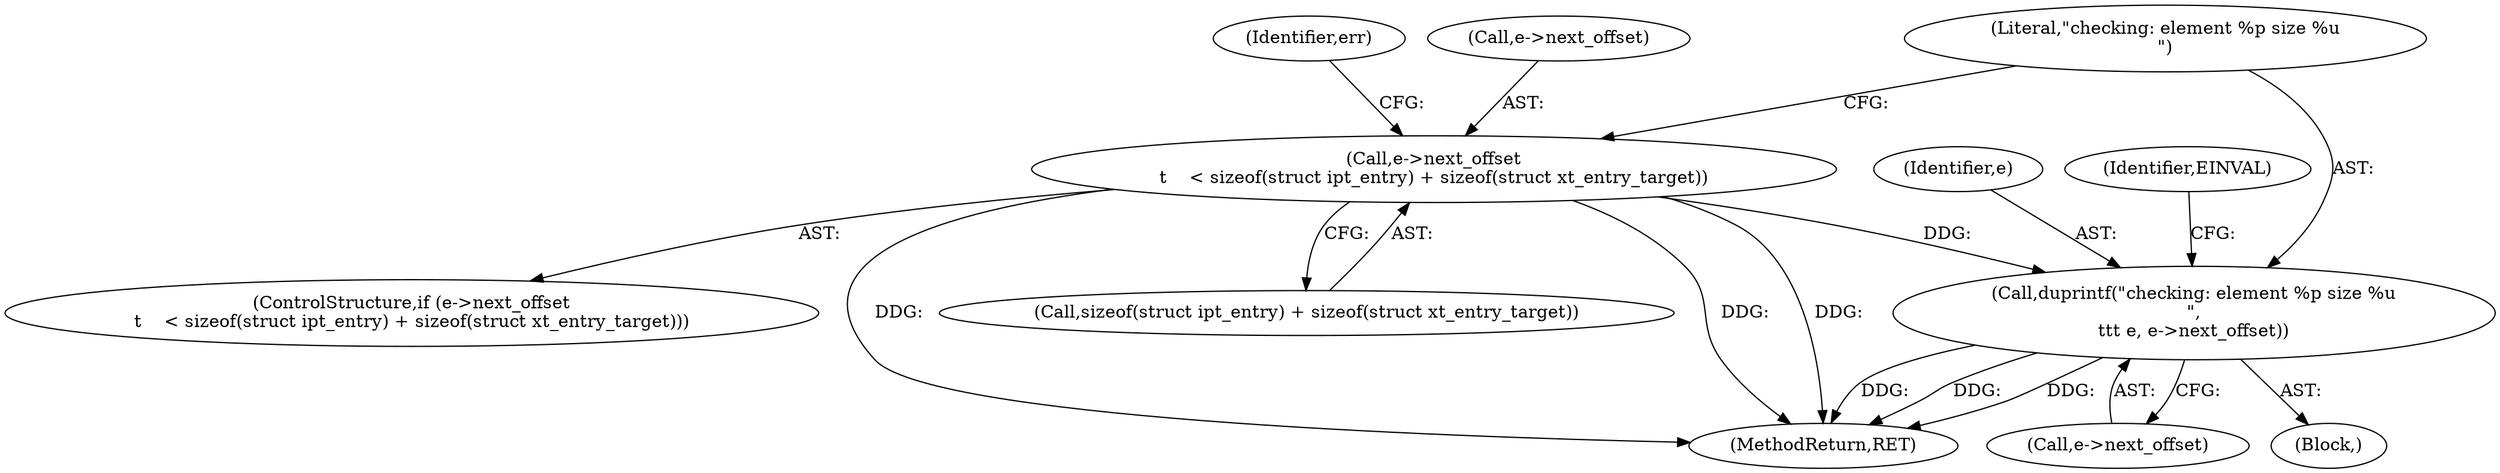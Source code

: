 digraph "0_linux_6e94e0cfb0887e4013b3b930fa6ab1fe6bb6ba91_2@API" {
"1000121" [label="(Call,e->next_offset\n\t    < sizeof(struct ipt_entry) + sizeof(struct xt_entry_target))"];
"1000131" [label="(Call,duprintf(\"checking: element %p size %u\n\",\n\t\t\t e, e->next_offset))"];
"1000133" [label="(Identifier,e)"];
"1000134" [label="(Call,e->next_offset)"];
"1000141" [label="(Identifier,err)"];
"1000223" [label="(MethodReturn,RET)"];
"1000122" [label="(Call,e->next_offset)"];
"1000130" [label="(Block,)"];
"1000121" [label="(Call,e->next_offset\n\t    < sizeof(struct ipt_entry) + sizeof(struct xt_entry_target))"];
"1000125" [label="(Call,sizeof(struct ipt_entry) + sizeof(struct xt_entry_target))"];
"1000132" [label="(Literal,\"checking: element %p size %u\n\")"];
"1000139" [label="(Identifier,EINVAL)"];
"1000120" [label="(ControlStructure,if (e->next_offset\n\t    < sizeof(struct ipt_entry) + sizeof(struct xt_entry_target)))"];
"1000131" [label="(Call,duprintf(\"checking: element %p size %u\n\",\n\t\t\t e, e->next_offset))"];
"1000121" -> "1000120"  [label="AST: "];
"1000121" -> "1000125"  [label="CFG: "];
"1000122" -> "1000121"  [label="AST: "];
"1000125" -> "1000121"  [label="AST: "];
"1000132" -> "1000121"  [label="CFG: "];
"1000141" -> "1000121"  [label="CFG: "];
"1000121" -> "1000223"  [label="DDG: "];
"1000121" -> "1000223"  [label="DDG: "];
"1000121" -> "1000223"  [label="DDG: "];
"1000121" -> "1000131"  [label="DDG: "];
"1000131" -> "1000130"  [label="AST: "];
"1000131" -> "1000134"  [label="CFG: "];
"1000132" -> "1000131"  [label="AST: "];
"1000133" -> "1000131"  [label="AST: "];
"1000134" -> "1000131"  [label="AST: "];
"1000139" -> "1000131"  [label="CFG: "];
"1000131" -> "1000223"  [label="DDG: "];
"1000131" -> "1000223"  [label="DDG: "];
"1000131" -> "1000223"  [label="DDG: "];
}
